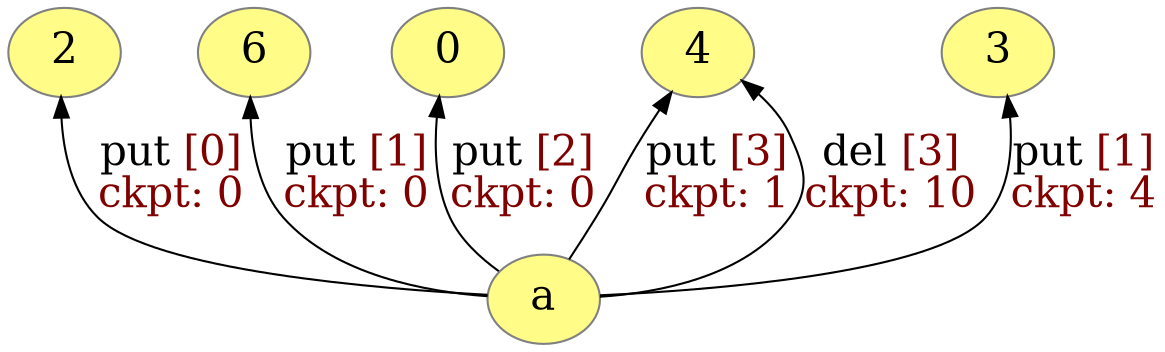 digraph "PROV" { size="16,12"; rankdir="BT";
"g/6" [fillcolor="#FFFC87",color="#808080",style="filled",hide3="true",label="6",URL="g/6",fontsize="20"]
"g/2" [fillcolor="#FFFC87",color="#808080",style="filled",hide3="true",label="2",URL="g/2",fontsize="20"]
"g/0" [fillcolor="#FFFC87",color="#808080",style="filled",hide3="true",label="0",URL="g/0",fontsize="20"]
"g/4" [fillcolor="#FFFC87",color="#808080",style="filled",hide3="true",label="4",URL="g/4",fontsize="20"]
"g/3" [fillcolor="#FFFC87",color="#808080",style="filled",hide3="true",label="3",URL="g/3",fontsize="20"]
"g/a" [fillcolor="#FFFC87",color="#808080",style="filled",hide3="true",label="a",URL="g/a",fontsize="20"]
"g/a" -> "g/2" [fontsize="20",labeldistance="1",color="black",labelangle="60.0",rotation="20",label=<<font color="black">put</font><font color="#800000">&nbsp;[0]<br/>ckpt:&nbsp;0</font>>]
"g/a" -> "g/6" [fontsize="20",labeldistance="1",color="black",labelangle="60.0",rotation="20",label=<<font color="black">put</font><font color="#800000">&nbsp;[1]<br/>ckpt:&nbsp;0</font>>]
"g/a" -> "g/0" [fontsize="20",labeldistance="1",color="black",labelangle="60.0",rotation="20",label=<<font color="black">put</font><font color="#800000">&nbsp;[2]<br/>ckpt:&nbsp;0</font>>]
"g/a" -> "g/4" [fontsize="20",labeldistance="1",color="black",labelangle="60.0",rotation="20",label=<<font color="black">put</font><font color="#800000">&nbsp;[3]<br/>ckpt:&nbsp;1</font>>]
"g/a" -> "g/3" [fontsize="20",labeldistance="1",color="black",labelangle="60.0",rotation="20",label=<<font color="black">put</font><font color="#800000">&nbsp;[1]<br/>ckpt:&nbsp;4</font>>]
"g/a" -> "g/4" [fontsize="20",labeldistance="1",color="black",labelangle="60.0",rotation="20",label=<<font color="black">del</font><font color="#800000">&nbsp;[3]<br/>ckpt:&nbsp;10</font>>]

"g/2"->"g/6"->"g/0"->"g/4"->"g/3" [style=invis]
{rank=same "g/2" "g/6" "g/0" "g/3" "g/4" }
}